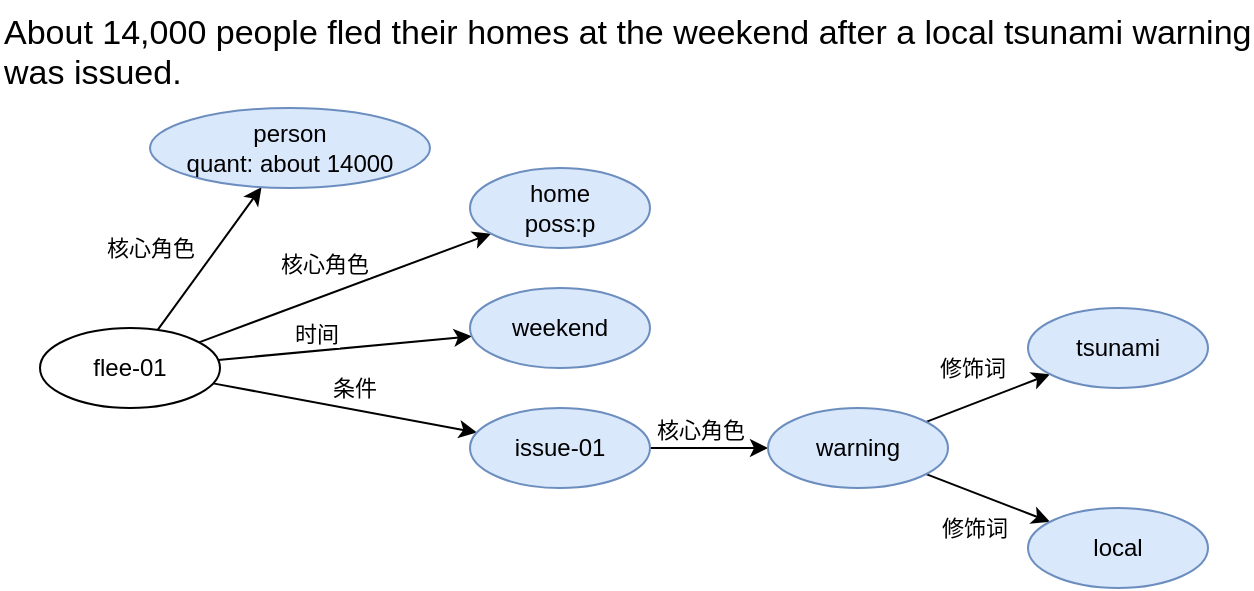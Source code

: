 <mxfile version="22.1.11" type="github">
  <diagram name="第 1 页" id="Bpt3EHnc-XG6woePa3AU">
    <mxGraphModel dx="1248" dy="677" grid="1" gridSize="10" guides="1" tooltips="1" connect="1" arrows="1" fold="1" page="1" pageScale="1" pageWidth="827" pageHeight="1169" math="0" shadow="0">
      <root>
        <mxCell id="0" />
        <mxCell id="1" parent="0" />
        <mxCell id="xj7ccxpRjcmuDJTjEku6-1" value="&lt;font style=&quot;font-size: 17px;&quot;&gt;About 14,000 people fled their homes at the weekend after a local tsunami warning was issued. &lt;/font&gt;" style="text;whiteSpace=wrap;html=1;" parent="1" vertex="1">
          <mxGeometry x="134" y="70" width="626" height="40" as="geometry" />
        </mxCell>
        <mxCell id="xj7ccxpRjcmuDJTjEku6-5" value="" style="rounded=0;orthogonalLoop=1;jettySize=auto;html=1;" parent="1" source="xj7ccxpRjcmuDJTjEku6-2" target="xj7ccxpRjcmuDJTjEku6-4" edge="1">
          <mxGeometry relative="1" as="geometry" />
        </mxCell>
        <mxCell id="xj7ccxpRjcmuDJTjEku6-6" value="核心角色" style="edgeLabel;html=1;align=center;verticalAlign=middle;resizable=0;points=[];" parent="xj7ccxpRjcmuDJTjEku6-5" vertex="1" connectable="0">
          <mxGeometry y="1" relative="1" as="geometry">
            <mxPoint x="-29" y="-5" as="offset" />
          </mxGeometry>
        </mxCell>
        <mxCell id="xj7ccxpRjcmuDJTjEku6-8" value="" style="rounded=0;orthogonalLoop=1;jettySize=auto;html=1;" parent="1" source="xj7ccxpRjcmuDJTjEku6-2" target="xj7ccxpRjcmuDJTjEku6-7" edge="1">
          <mxGeometry relative="1" as="geometry" />
        </mxCell>
        <mxCell id="xj7ccxpRjcmuDJTjEku6-9" value="核心角色" style="edgeLabel;html=1;align=center;verticalAlign=middle;resizable=0;points=[];" parent="xj7ccxpRjcmuDJTjEku6-8" vertex="1" connectable="0">
          <mxGeometry x="-0.05" y="2" relative="1" as="geometry">
            <mxPoint x="-6" y="-12" as="offset" />
          </mxGeometry>
        </mxCell>
        <mxCell id="xj7ccxpRjcmuDJTjEku6-11" value="" style="rounded=0;orthogonalLoop=1;jettySize=auto;html=1;" parent="1" source="xj7ccxpRjcmuDJTjEku6-2" target="xj7ccxpRjcmuDJTjEku6-10" edge="1">
          <mxGeometry relative="1" as="geometry" />
        </mxCell>
        <mxCell id="xj7ccxpRjcmuDJTjEku6-12" value="时间" style="edgeLabel;html=1;align=center;verticalAlign=middle;resizable=0;points=[];" parent="xj7ccxpRjcmuDJTjEku6-11" vertex="1" connectable="0">
          <mxGeometry x="-0.4" y="-1" relative="1" as="geometry">
            <mxPoint x="11" y="-11" as="offset" />
          </mxGeometry>
        </mxCell>
        <mxCell id="xj7ccxpRjcmuDJTjEku6-14" value="" style="rounded=0;orthogonalLoop=1;jettySize=auto;html=1;" parent="1" source="xj7ccxpRjcmuDJTjEku6-2" target="xj7ccxpRjcmuDJTjEku6-13" edge="1">
          <mxGeometry relative="1" as="geometry" />
        </mxCell>
        <mxCell id="xj7ccxpRjcmuDJTjEku6-15" value="条件" style="edgeLabel;html=1;align=center;verticalAlign=middle;resizable=0;points=[];" parent="xj7ccxpRjcmuDJTjEku6-14" vertex="1" connectable="0">
          <mxGeometry x="-0.175" y="1" relative="1" as="geometry">
            <mxPoint x="15" y="-7" as="offset" />
          </mxGeometry>
        </mxCell>
        <mxCell id="xj7ccxpRjcmuDJTjEku6-2" value="flee-01" style="ellipse;whiteSpace=wrap;html=1;" parent="1" vertex="1">
          <mxGeometry x="154" y="234" width="90" height="40" as="geometry" />
        </mxCell>
        <mxCell id="xj7ccxpRjcmuDJTjEku6-4" value="person&lt;br&gt;quant: about 14000" style="ellipse;whiteSpace=wrap;html=1;fillColor=#dae8fc;strokeColor=#6c8ebf;" parent="1" vertex="1">
          <mxGeometry x="209" y="124" width="140" height="40" as="geometry" />
        </mxCell>
        <mxCell id="xj7ccxpRjcmuDJTjEku6-7" value="home&lt;br&gt;poss:p" style="ellipse;whiteSpace=wrap;html=1;fillColor=#dae8fc;strokeColor=#6c8ebf;" parent="1" vertex="1">
          <mxGeometry x="369" y="154" width="90" height="40" as="geometry" />
        </mxCell>
        <mxCell id="xj7ccxpRjcmuDJTjEku6-10" value="weekend" style="ellipse;whiteSpace=wrap;html=1;fillColor=#dae8fc;strokeColor=#6c8ebf;" parent="1" vertex="1">
          <mxGeometry x="369" y="214" width="90" height="40" as="geometry" />
        </mxCell>
        <mxCell id="xj7ccxpRjcmuDJTjEku6-24" value="" style="edgeStyle=orthogonalEdgeStyle;rounded=0;orthogonalLoop=1;jettySize=auto;html=1;" parent="1" source="xj7ccxpRjcmuDJTjEku6-13" target="xj7ccxpRjcmuDJTjEku6-16" edge="1">
          <mxGeometry relative="1" as="geometry" />
        </mxCell>
        <mxCell id="xj7ccxpRjcmuDJTjEku6-25" value="核心角色" style="edgeLabel;html=1;align=center;verticalAlign=middle;resizable=0;points=[];" parent="xj7ccxpRjcmuDJTjEku6-24" vertex="1" connectable="0">
          <mxGeometry x="-0.148" y="1" relative="1" as="geometry">
            <mxPoint y="-8" as="offset" />
          </mxGeometry>
        </mxCell>
        <mxCell id="xj7ccxpRjcmuDJTjEku6-13" value="issue-01" style="ellipse;whiteSpace=wrap;html=1;fillColor=#dae8fc;strokeColor=#6c8ebf;" parent="1" vertex="1">
          <mxGeometry x="369" y="274" width="90" height="40" as="geometry" />
        </mxCell>
        <mxCell id="xj7ccxpRjcmuDJTjEku6-20" value="修饰词" style="rounded=0;orthogonalLoop=1;jettySize=auto;html=1;" parent="1" source="xj7ccxpRjcmuDJTjEku6-16" target="xj7ccxpRjcmuDJTjEku6-19" edge="1">
          <mxGeometry x="-0.064" y="17" relative="1" as="geometry">
            <mxPoint as="offset" />
          </mxGeometry>
        </mxCell>
        <mxCell id="xj7ccxpRjcmuDJTjEku6-22" value="" style="rounded=0;orthogonalLoop=1;jettySize=auto;html=1;" parent="1" source="xj7ccxpRjcmuDJTjEku6-16" target="xj7ccxpRjcmuDJTjEku6-21" edge="1">
          <mxGeometry relative="1" as="geometry" />
        </mxCell>
        <mxCell id="xj7ccxpRjcmuDJTjEku6-23" value="修饰词" style="edgeLabel;html=1;align=center;verticalAlign=middle;resizable=0;points=[];" parent="xj7ccxpRjcmuDJTjEku6-22" vertex="1" connectable="0">
          <mxGeometry x="-0.175" y="-3" relative="1" as="geometry">
            <mxPoint x="-1" y="14" as="offset" />
          </mxGeometry>
        </mxCell>
        <mxCell id="xj7ccxpRjcmuDJTjEku6-16" value="warning" style="ellipse;whiteSpace=wrap;html=1;fillColor=#dae8fc;strokeColor=#6c8ebf;" parent="1" vertex="1">
          <mxGeometry x="518" y="274" width="90" height="40" as="geometry" />
        </mxCell>
        <mxCell id="xj7ccxpRjcmuDJTjEku6-19" value="tsunami" style="ellipse;whiteSpace=wrap;html=1;fillColor=#dae8fc;strokeColor=#6c8ebf;" parent="1" vertex="1">
          <mxGeometry x="648" y="224" width="90" height="40" as="geometry" />
        </mxCell>
        <mxCell id="xj7ccxpRjcmuDJTjEku6-21" value="local" style="ellipse;whiteSpace=wrap;html=1;fillColor=#dae8fc;strokeColor=#6c8ebf;" parent="1" vertex="1">
          <mxGeometry x="648" y="324" width="90" height="40" as="geometry" />
        </mxCell>
      </root>
    </mxGraphModel>
  </diagram>
</mxfile>
